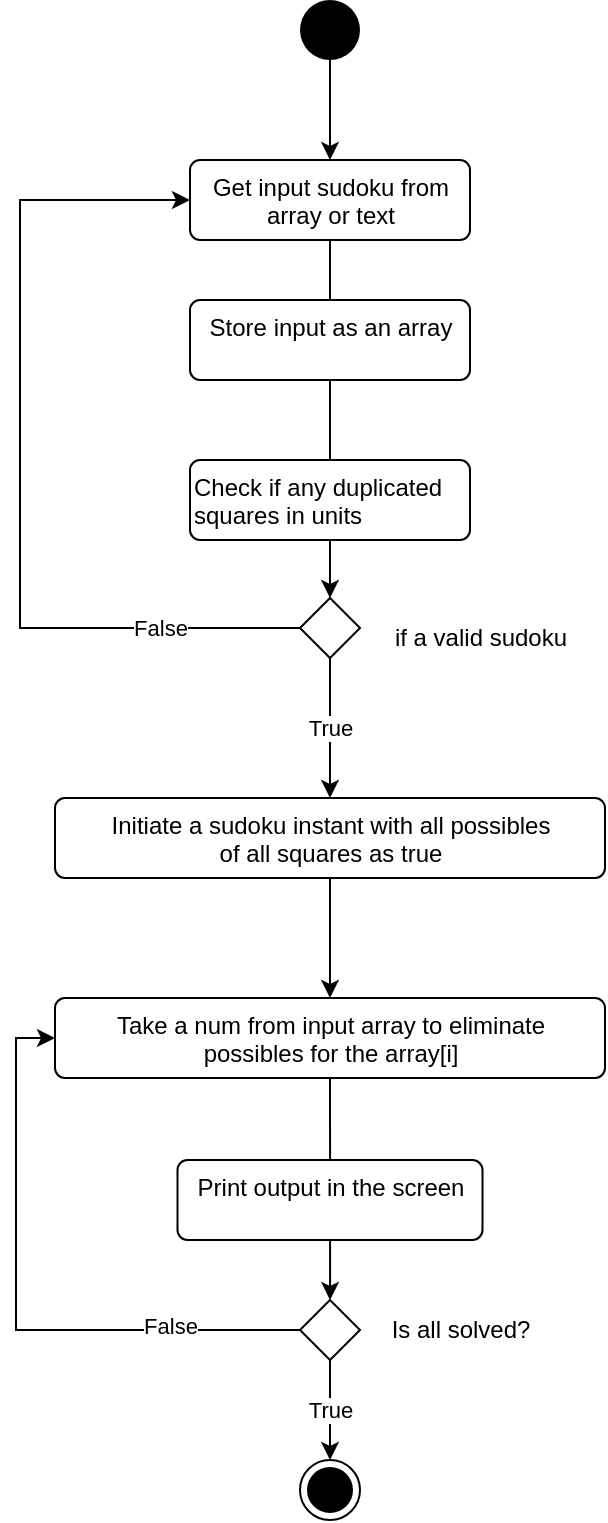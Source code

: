 <mxfile>
    <diagram id="K-THp6Y6CCBIhrw9JIF-" name="Page-1">
        <mxGraphModel dx="922" dy="1144" grid="1" gridSize="10" guides="1" tooltips="1" connect="1" arrows="1" fold="1" page="1" pageScale="1" pageWidth="850" pageHeight="1100" math="0" shadow="0">
            <root>
                <mxCell id="0"/>
                <mxCell id="1" parent="0"/>
                <mxCell id="5" style="edgeStyle=orthogonalEdgeStyle;rounded=0;orthogonalLoop=1;jettySize=auto;html=1;" parent="1" source="3" target="4" edge="1">
                    <mxGeometry relative="1" as="geometry"/>
                </mxCell>
                <mxCell id="3" value="" style="ellipse;fillColor=#000000;strokeColor=none;" parent="1" vertex="1">
                    <mxGeometry x="520" y="300" width="30" height="30" as="geometry"/>
                </mxCell>
                <mxCell id="8" style="edgeStyle=orthogonalEdgeStyle;rounded=0;orthogonalLoop=1;jettySize=auto;html=1;" parent="1" source="4" target="7" edge="1">
                    <mxGeometry relative="1" as="geometry"/>
                </mxCell>
                <mxCell id="4" value="Get input sudoku from &lt;br&gt;array or text" style="html=1;align=center;verticalAlign=top;rounded=1;absoluteArcSize=1;arcSize=10;dashed=0;" parent="1" vertex="1">
                    <mxGeometry x="465" y="380" width="140" height="40" as="geometry"/>
                </mxCell>
                <mxCell id="10" style="edgeStyle=orthogonalEdgeStyle;rounded=0;orthogonalLoop=1;jettySize=auto;html=1;entryX=0;entryY=0.5;entryDx=0;entryDy=0;" parent="1" source="7" target="4" edge="1">
                    <mxGeometry relative="1" as="geometry">
                        <mxPoint x="380" y="530" as="targetPoint"/>
                        <Array as="points">
                            <mxPoint x="380" y="614"/>
                            <mxPoint x="380" y="400"/>
                        </Array>
                    </mxGeometry>
                </mxCell>
                <mxCell id="11" value="False" style="edgeLabel;html=1;align=center;verticalAlign=middle;resizable=0;points=[];" parent="10" vertex="1" connectable="0">
                    <mxGeometry x="-0.386" relative="1" as="geometry">
                        <mxPoint x="65" as="offset"/>
                    </mxGeometry>
                </mxCell>
                <mxCell id="13" value="True" style="edgeStyle=orthogonalEdgeStyle;rounded=0;orthogonalLoop=1;jettySize=auto;html=1;" parent="1" source="7" target="12" edge="1">
                    <mxGeometry relative="1" as="geometry"/>
                </mxCell>
                <mxCell id="7" value="" style="rhombus;" parent="1" vertex="1">
                    <mxGeometry x="520" y="599" width="30" height="30" as="geometry"/>
                </mxCell>
                <mxCell id="9" value="if a valid sudoku" style="text;html=1;align=center;verticalAlign=middle;resizable=0;points=[];autosize=1;strokeColor=none;" parent="1" vertex="1">
                    <mxGeometry x="560" y="609" width="100" height="20" as="geometry"/>
                </mxCell>
                <mxCell id="17" style="edgeStyle=orthogonalEdgeStyle;rounded=0;orthogonalLoop=1;jettySize=auto;html=1;" parent="1" source="12" target="16" edge="1">
                    <mxGeometry relative="1" as="geometry"/>
                </mxCell>
                <mxCell id="12" value="Initiate a sudoku instant with all possibles &lt;br&gt;of all squares as true" style="html=1;align=center;verticalAlign=top;rounded=1;absoluteArcSize=1;arcSize=10;dashed=0;" parent="1" vertex="1">
                    <mxGeometry x="397.5" y="699" width="275" height="40" as="geometry"/>
                </mxCell>
                <mxCell id="15" value="Check if any duplicated &lt;br&gt;squares in units" style="html=1;align=left;verticalAlign=top;rounded=1;absoluteArcSize=1;arcSize=10;dashed=0;" parent="1" vertex="1">
                    <mxGeometry x="465" y="530" width="140" height="40" as="geometry"/>
                </mxCell>
                <mxCell id="21" style="edgeStyle=orthogonalEdgeStyle;rounded=0;orthogonalLoop=1;jettySize=auto;html=1;startArrow=none;" parent="1" source="25" target="19" edge="1">
                    <mxGeometry relative="1" as="geometry"/>
                </mxCell>
                <mxCell id="16" value="Take a num from input array to eliminate&lt;br&gt;possibles for the array[i]" style="html=1;align=center;verticalAlign=top;rounded=1;absoluteArcSize=1;arcSize=10;dashed=0;" parent="1" vertex="1">
                    <mxGeometry x="397.5" y="799" width="275" height="40" as="geometry"/>
                </mxCell>
                <mxCell id="18" value="Store input as an array" style="html=1;align=center;verticalAlign=top;rounded=1;absoluteArcSize=1;arcSize=10;dashed=0;" parent="1" vertex="1">
                    <mxGeometry x="465" y="450" width="140" height="40" as="geometry"/>
                </mxCell>
                <mxCell id="22" style="edgeStyle=orthogonalEdgeStyle;rounded=0;orthogonalLoop=1;jettySize=auto;html=1;entryX=0;entryY=0.5;entryDx=0;entryDy=0;" parent="1" source="19" target="16" edge="1">
                    <mxGeometry relative="1" as="geometry">
                        <Array as="points">
                            <mxPoint x="378" y="965"/>
                            <mxPoint x="378" y="819"/>
                        </Array>
                    </mxGeometry>
                </mxCell>
                <mxCell id="24" value="False" style="edgeLabel;html=1;align=center;verticalAlign=middle;resizable=0;points=[];" parent="22" vertex="1" connectable="0">
                    <mxGeometry x="-0.574" y="-2" relative="1" as="geometry">
                        <mxPoint as="offset"/>
                    </mxGeometry>
                </mxCell>
                <mxCell id="31" value="True" style="edgeStyle=orthogonalEdgeStyle;rounded=0;orthogonalLoop=1;jettySize=auto;html=1;exitX=0.5;exitY=1;exitDx=0;exitDy=0;entryX=0.5;entryY=0;entryDx=0;entryDy=0;" parent="1" source="19" target="30" edge="1">
                    <mxGeometry relative="1" as="geometry"/>
                </mxCell>
                <mxCell id="19" value="" style="rhombus;" parent="1" vertex="1">
                    <mxGeometry x="520" y="950" width="30" height="30" as="geometry"/>
                </mxCell>
                <mxCell id="20" value="Is all solved?" style="text;html=1;align=center;verticalAlign=middle;resizable=0;points=[];autosize=1;strokeColor=none;" parent="1" vertex="1">
                    <mxGeometry x="560" y="955" width="80" height="20" as="geometry"/>
                </mxCell>
                <mxCell id="25" value="Print output in the screen" style="html=1;align=center;verticalAlign=top;rounded=1;absoluteArcSize=1;arcSize=10;dashed=0;" parent="1" vertex="1">
                    <mxGeometry x="458.75" y="880" width="152.5" height="40" as="geometry"/>
                </mxCell>
                <mxCell id="29" value="" style="edgeStyle=orthogonalEdgeStyle;rounded=0;orthogonalLoop=1;jettySize=auto;html=1;endArrow=none;" parent="1" source="16" target="25" edge="1">
                    <mxGeometry relative="1" as="geometry">
                        <mxPoint x="535" y="839" as="sourcePoint"/>
                        <mxPoint x="535" y="950" as="targetPoint"/>
                    </mxGeometry>
                </mxCell>
                <mxCell id="30" value="" style="ellipse;html=1;shape=endState;fillColor=#000000;strokeColor=#000000;" parent="1" vertex="1">
                    <mxGeometry x="520" y="1030" width="30" height="30" as="geometry"/>
                </mxCell>
            </root>
        </mxGraphModel>
    </diagram>
</mxfile>